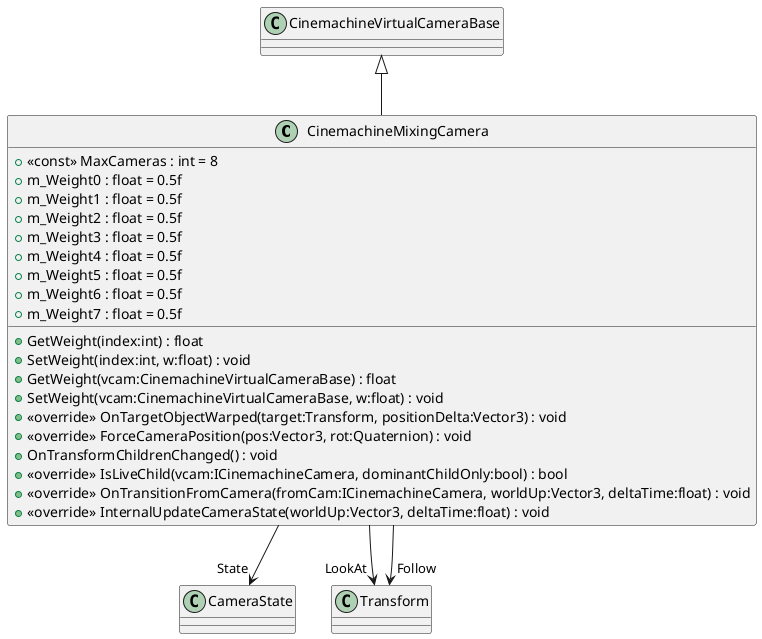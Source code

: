 @startuml
class CinemachineMixingCamera {
    + <<const>> MaxCameras : int = 8
    + m_Weight0 : float = 0.5f
    + m_Weight1 : float = 0.5f
    + m_Weight2 : float = 0.5f
    + m_Weight3 : float = 0.5f
    + m_Weight4 : float = 0.5f
    + m_Weight5 : float = 0.5f
    + m_Weight6 : float = 0.5f
    + m_Weight7 : float = 0.5f
    + GetWeight(index:int) : float
    + SetWeight(index:int, w:float) : void
    + GetWeight(vcam:CinemachineVirtualCameraBase) : float
    + SetWeight(vcam:CinemachineVirtualCameraBase, w:float) : void
    + <<override>> OnTargetObjectWarped(target:Transform, positionDelta:Vector3) : void
    + <<override>> ForceCameraPosition(pos:Vector3, rot:Quaternion) : void
    + OnTransformChildrenChanged() : void
    + <<override>> IsLiveChild(vcam:ICinemachineCamera, dominantChildOnly:bool) : bool
    + <<override>> OnTransitionFromCamera(fromCam:ICinemachineCamera, worldUp:Vector3, deltaTime:float) : void
    + <<override>> InternalUpdateCameraState(worldUp:Vector3, deltaTime:float) : void
}
CinemachineVirtualCameraBase <|-- CinemachineMixingCamera
CinemachineMixingCamera --> "State" CameraState
CinemachineMixingCamera --> "LookAt" Transform
CinemachineMixingCamera --> "Follow" Transform
@enduml
